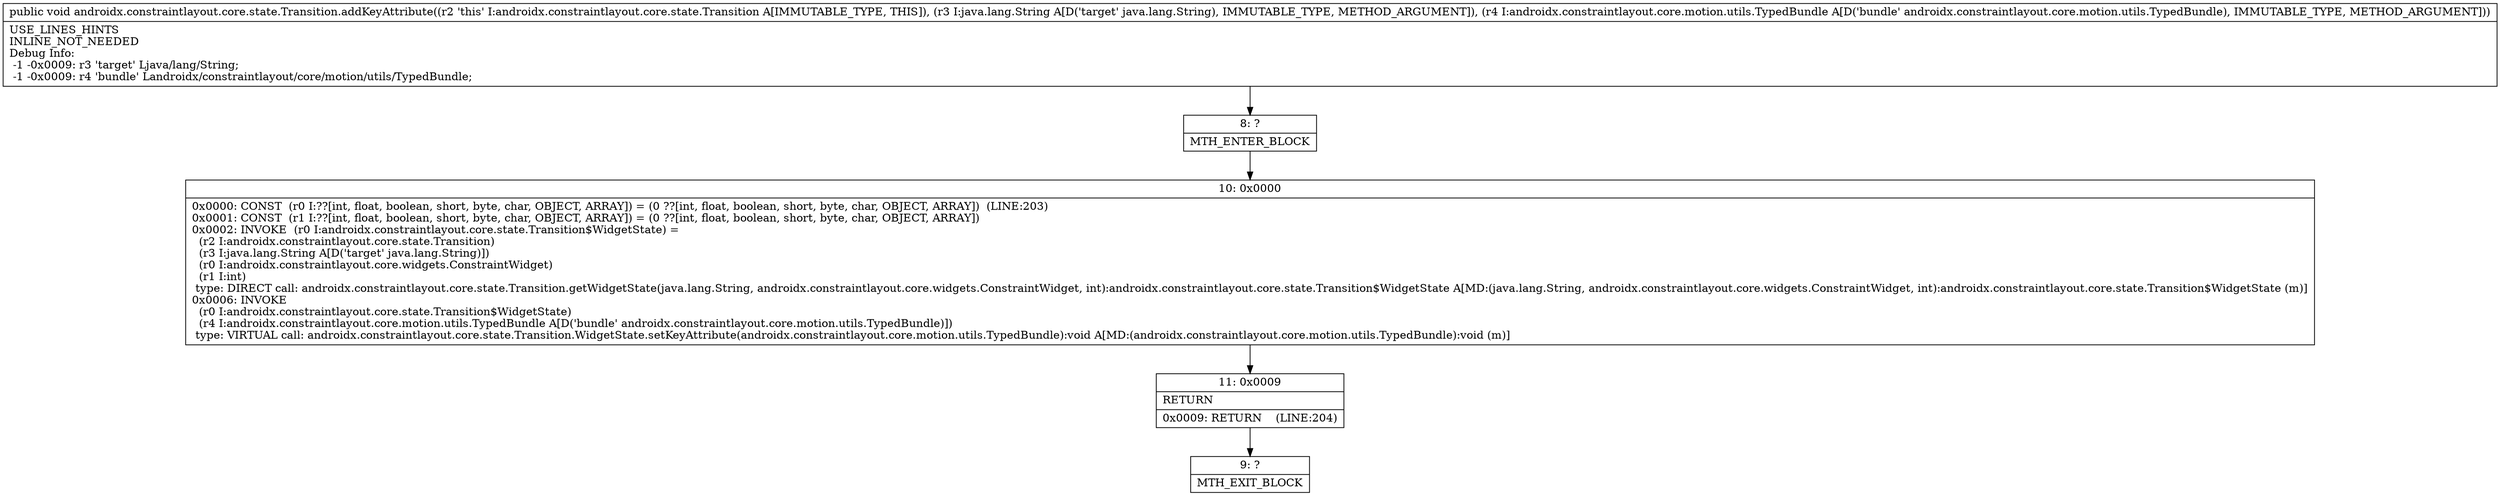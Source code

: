 digraph "CFG forandroidx.constraintlayout.core.state.Transition.addKeyAttribute(Ljava\/lang\/String;Landroidx\/constraintlayout\/core\/motion\/utils\/TypedBundle;)V" {
Node_8 [shape=record,label="{8\:\ ?|MTH_ENTER_BLOCK\l}"];
Node_10 [shape=record,label="{10\:\ 0x0000|0x0000: CONST  (r0 I:??[int, float, boolean, short, byte, char, OBJECT, ARRAY]) = (0 ??[int, float, boolean, short, byte, char, OBJECT, ARRAY])  (LINE:203)\l0x0001: CONST  (r1 I:??[int, float, boolean, short, byte, char, OBJECT, ARRAY]) = (0 ??[int, float, boolean, short, byte, char, OBJECT, ARRAY]) \l0x0002: INVOKE  (r0 I:androidx.constraintlayout.core.state.Transition$WidgetState) = \l  (r2 I:androidx.constraintlayout.core.state.Transition)\l  (r3 I:java.lang.String A[D('target' java.lang.String)])\l  (r0 I:androidx.constraintlayout.core.widgets.ConstraintWidget)\l  (r1 I:int)\l type: DIRECT call: androidx.constraintlayout.core.state.Transition.getWidgetState(java.lang.String, androidx.constraintlayout.core.widgets.ConstraintWidget, int):androidx.constraintlayout.core.state.Transition$WidgetState A[MD:(java.lang.String, androidx.constraintlayout.core.widgets.ConstraintWidget, int):androidx.constraintlayout.core.state.Transition$WidgetState (m)]\l0x0006: INVOKE  \l  (r0 I:androidx.constraintlayout.core.state.Transition$WidgetState)\l  (r4 I:androidx.constraintlayout.core.motion.utils.TypedBundle A[D('bundle' androidx.constraintlayout.core.motion.utils.TypedBundle)])\l type: VIRTUAL call: androidx.constraintlayout.core.state.Transition.WidgetState.setKeyAttribute(androidx.constraintlayout.core.motion.utils.TypedBundle):void A[MD:(androidx.constraintlayout.core.motion.utils.TypedBundle):void (m)]\l}"];
Node_11 [shape=record,label="{11\:\ 0x0009|RETURN\l|0x0009: RETURN    (LINE:204)\l}"];
Node_9 [shape=record,label="{9\:\ ?|MTH_EXIT_BLOCK\l}"];
MethodNode[shape=record,label="{public void androidx.constraintlayout.core.state.Transition.addKeyAttribute((r2 'this' I:androidx.constraintlayout.core.state.Transition A[IMMUTABLE_TYPE, THIS]), (r3 I:java.lang.String A[D('target' java.lang.String), IMMUTABLE_TYPE, METHOD_ARGUMENT]), (r4 I:androidx.constraintlayout.core.motion.utils.TypedBundle A[D('bundle' androidx.constraintlayout.core.motion.utils.TypedBundle), IMMUTABLE_TYPE, METHOD_ARGUMENT]))  | USE_LINES_HINTS\lINLINE_NOT_NEEDED\lDebug Info:\l  \-1 \-0x0009: r3 'target' Ljava\/lang\/String;\l  \-1 \-0x0009: r4 'bundle' Landroidx\/constraintlayout\/core\/motion\/utils\/TypedBundle;\l}"];
MethodNode -> Node_8;Node_8 -> Node_10;
Node_10 -> Node_11;
Node_11 -> Node_9;
}

